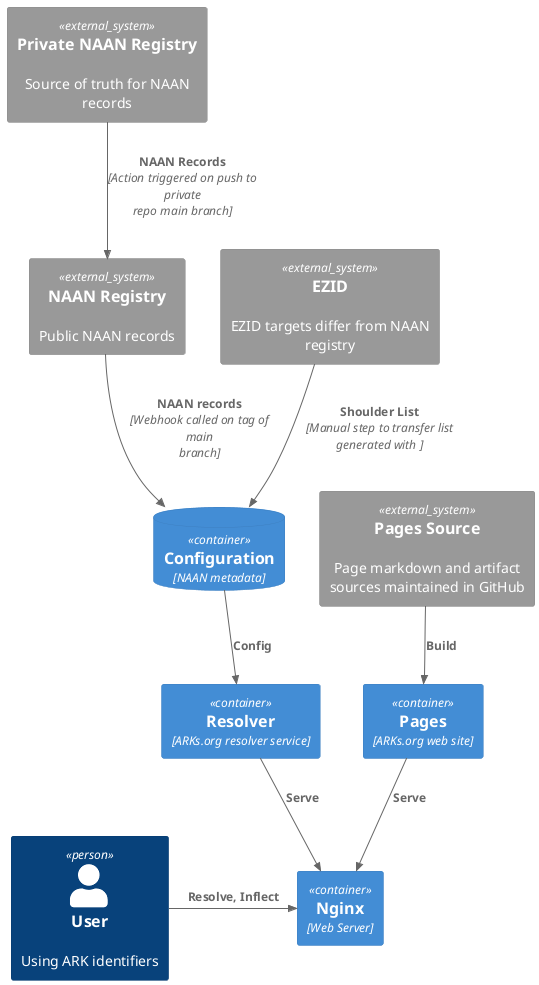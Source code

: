 @startuml
!include <C4/C4_Container>

Container(rslv, "Resolver", "ARKs.org resolver service")
Container(docs, "Pages", "ARKs.org web site")
Container(nginx, "Nginx", "Web Server")
ContainerDb(config, "Configuration", "NAAN metadata")
System_Ext(naans_priv, "Private NAAN Registry", "Source of truth for NAAN records")
System_Ext(naans, "NAAN Registry", "Public NAAN records")
System_Ext(ghdocs, "Pages Source", "Page markdown and artifact sources maintained in GitHub")
System_Ext(ezid, "EZID", "EZID targets differ from NAAN registry")
Person(user, "User", "Using ARK identifiers")

Rel(naans_priv, naans, "NAAN Records", "Action triggered on push to private repo main branch")
Rel(naans, config, "NAAN records", "Webhook called on tag of main branch")
Rel(ezid, config, "Shoulder List", "Manual step to transfer list generated with ")
Rel(rslv, nginx, "Serve")
Rel(docs, nginx, "Serve")
Rel(config, rslv, "Config")
Rel(ghdocs, docs, "Build")
Rel_R(user, nginx, "Resolve, Inflect")
@enduml